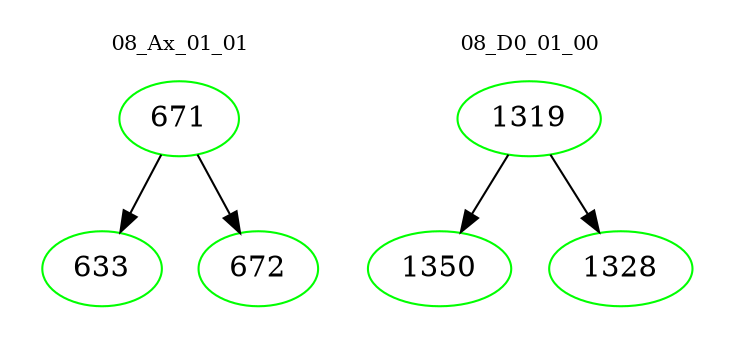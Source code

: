 digraph{
subgraph cluster_0 {
color = white
label = "08_Ax_01_01";
fontsize=10;
T0_671 [label="671", color="green"]
T0_671 -> T0_633 [color="black"]
T0_633 [label="633", color="green"]
T0_671 -> T0_672 [color="black"]
T0_672 [label="672", color="green"]
}
subgraph cluster_1 {
color = white
label = "08_D0_01_00";
fontsize=10;
T1_1319 [label="1319", color="green"]
T1_1319 -> T1_1350 [color="black"]
T1_1350 [label="1350", color="green"]
T1_1319 -> T1_1328 [color="black"]
T1_1328 [label="1328", color="green"]
}
}
